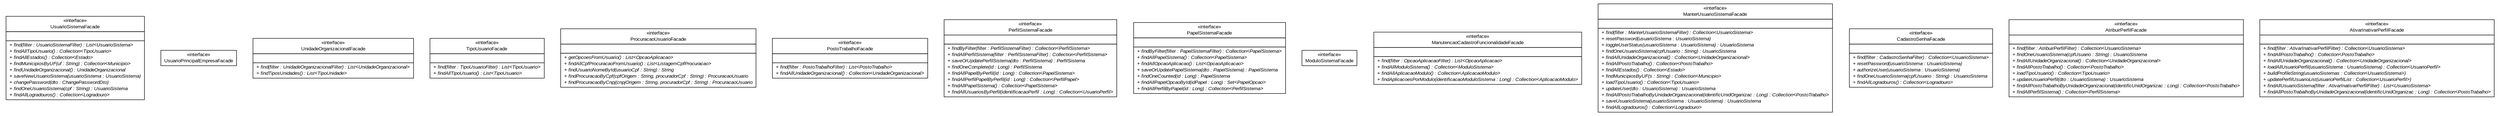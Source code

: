 #!/usr/local/bin/dot
#
# Class diagram 
# Generated by UMLGraph version R5_6 (http://www.umlgraph.org/)
#

digraph G {
	edge [fontname="arial",fontsize=10,labelfontname="arial",labelfontsize=10];
	node [fontname="arial",fontsize=10,shape=plaintext];
	nodesep=0.25;
	ranksep=0.5;
	// br.gov.to.sefaz.seg.business.gestao.facade.UsuarioSistemaFacade
	c2524 [label=<<table title="br.gov.to.sefaz.seg.business.gestao.facade.UsuarioSistemaFacade" border="0" cellborder="1" cellspacing="0" cellpadding="2" port="p" href="./UsuarioSistemaFacade.html">
		<tr><td><table border="0" cellspacing="0" cellpadding="1">
<tr><td align="center" balign="center"> &#171;interface&#187; </td></tr>
<tr><td align="center" balign="center"> UsuarioSistemaFacade </td></tr>
		</table></td></tr>
		<tr><td><table border="0" cellspacing="0" cellpadding="1">
<tr><td align="left" balign="left">  </td></tr>
		</table></td></tr>
		<tr><td><table border="0" cellspacing="0" cellpadding="1">
<tr><td align="left" balign="left"><font face="arial italic" point-size="10.0"> + find(filter : UsuarioSistemaFilter) : List&lt;UsuarioSistema&gt; </font></td></tr>
<tr><td align="left" balign="left"><font face="arial italic" point-size="10.0"> + findAllTipoUsuario() : Collection&lt;TipoUsuario&gt; </font></td></tr>
<tr><td align="left" balign="left"><font face="arial italic" point-size="10.0"> + findAllEstados() : Collection&lt;Estado&gt; </font></td></tr>
<tr><td align="left" balign="left"><font face="arial italic" point-size="10.0"> + findMunicipiosByUF(uf : String) : Collection&lt;Municipio&gt; </font></td></tr>
<tr><td align="left" balign="left"><font face="arial italic" point-size="10.0"> + findUnidadeOrganizacional() : UnidadeOrganizacional </font></td></tr>
<tr><td align="left" balign="left"><font face="arial italic" point-size="10.0"> + saveNewUsuarioSistema(usuarioSistema : UsuarioSistema) </font></td></tr>
<tr><td align="left" balign="left"><font face="arial italic" point-size="10.0"> + changePassword(dto : ChangePasswordDto) </font></td></tr>
<tr><td align="left" balign="left"><font face="arial italic" point-size="10.0"> + findOneUsuarioSistema(cpf : String) : UsuarioSistema </font></td></tr>
<tr><td align="left" balign="left"><font face="arial italic" point-size="10.0"> + findAllLogradouros() : Collection&lt;Logradouro&gt; </font></td></tr>
		</table></td></tr>
		</table>>, URL="./UsuarioSistemaFacade.html", fontname="arial", fontcolor="black", fontsize=10.0];
	// br.gov.to.sefaz.seg.business.gestao.facade.UsuarioPrincipalEmpresaFacade
	c2525 [label=<<table title="br.gov.to.sefaz.seg.business.gestao.facade.UsuarioPrincipalEmpresaFacade" border="0" cellborder="1" cellspacing="0" cellpadding="2" port="p" href="./UsuarioPrincipalEmpresaFacade.html">
		<tr><td><table border="0" cellspacing="0" cellpadding="1">
<tr><td align="center" balign="center"> &#171;interface&#187; </td></tr>
<tr><td align="center" balign="center"> UsuarioPrincipalEmpresaFacade </td></tr>
		</table></td></tr>
		</table>>, URL="./UsuarioPrincipalEmpresaFacade.html", fontname="arial", fontcolor="black", fontsize=10.0];
	// br.gov.to.sefaz.seg.business.gestao.facade.UnidadeOrganizacionalFacade
	c2526 [label=<<table title="br.gov.to.sefaz.seg.business.gestao.facade.UnidadeOrganizacionalFacade" border="0" cellborder="1" cellspacing="0" cellpadding="2" port="p" href="./UnidadeOrganizacionalFacade.html">
		<tr><td><table border="0" cellspacing="0" cellpadding="1">
<tr><td align="center" balign="center"> &#171;interface&#187; </td></tr>
<tr><td align="center" balign="center"> UnidadeOrganizacionalFacade </td></tr>
		</table></td></tr>
		<tr><td><table border="0" cellspacing="0" cellpadding="1">
<tr><td align="left" balign="left">  </td></tr>
		</table></td></tr>
		<tr><td><table border="0" cellspacing="0" cellpadding="1">
<tr><td align="left" balign="left"><font face="arial italic" point-size="10.0"> + find(filter : UnidadeOrganizacionalFilter) : List&lt;UnidadeOrganizacional&gt; </font></td></tr>
<tr><td align="left" balign="left"><font face="arial italic" point-size="10.0"> + findTiposUnidades() : List&lt;TipoUnidade&gt; </font></td></tr>
		</table></td></tr>
		</table>>, URL="./UnidadeOrganizacionalFacade.html", fontname="arial", fontcolor="black", fontsize=10.0];
	// br.gov.to.sefaz.seg.business.gestao.facade.TipoUsuarioFacade
	c2527 [label=<<table title="br.gov.to.sefaz.seg.business.gestao.facade.TipoUsuarioFacade" border="0" cellborder="1" cellspacing="0" cellpadding="2" port="p" href="./TipoUsuarioFacade.html">
		<tr><td><table border="0" cellspacing="0" cellpadding="1">
<tr><td align="center" balign="center"> &#171;interface&#187; </td></tr>
<tr><td align="center" balign="center"> TipoUsuarioFacade </td></tr>
		</table></td></tr>
		<tr><td><table border="0" cellspacing="0" cellpadding="1">
<tr><td align="left" balign="left">  </td></tr>
		</table></td></tr>
		<tr><td><table border="0" cellspacing="0" cellpadding="1">
<tr><td align="left" balign="left"><font face="arial italic" point-size="10.0"> + find(filter : TipoUsuarioFilter) : List&lt;TipoUsuario&gt; </font></td></tr>
<tr><td align="left" balign="left"><font face="arial italic" point-size="10.0"> + findAllTipoUsuario() : List&lt;TipoUsuario&gt; </font></td></tr>
		</table></td></tr>
		</table>>, URL="./TipoUsuarioFacade.html", fontname="arial", fontcolor="black", fontsize=10.0];
	// br.gov.to.sefaz.seg.business.gestao.facade.ProcuracaoUsuarioFacade
	c2528 [label=<<table title="br.gov.to.sefaz.seg.business.gestao.facade.ProcuracaoUsuarioFacade" border="0" cellborder="1" cellspacing="0" cellpadding="2" port="p" href="./ProcuracaoUsuarioFacade.html">
		<tr><td><table border="0" cellspacing="0" cellpadding="1">
<tr><td align="center" balign="center"> &#171;interface&#187; </td></tr>
<tr><td align="center" balign="center"> ProcuracaoUsuarioFacade </td></tr>
		</table></td></tr>
		<tr><td><table border="0" cellspacing="0" cellpadding="1">
<tr><td align="left" balign="left">  </td></tr>
		</table></td></tr>
		<tr><td><table border="0" cellspacing="0" cellpadding="1">
<tr><td align="left" balign="left"><font face="arial italic" point-size="10.0"> + getOpcoesFromUsuario() : List&lt;OpcaoAplicacao&gt; </font></td></tr>
<tr><td align="left" balign="left"><font face="arial italic" point-size="10.0"> + findAllCpfProcuracaoFromUsuario() : List&lt;ListagemCpfProcuracao&gt; </font></td></tr>
<tr><td align="left" balign="left"><font face="arial italic" point-size="10.0"> + findUsuarioNomeById(usuarioCpf : String) : String </font></td></tr>
<tr><td align="left" balign="left"><font face="arial italic" point-size="10.0"> + findProcuracaoByCpf(cpfOrigem : String, procuradorCpf : String) : ProcuracaoUsuario </font></td></tr>
<tr><td align="left" balign="left"><font face="arial italic" point-size="10.0"> + findProcuracaoByCnpj(cnpjOrigem : String, procuradorCpf : String) : ProcuracaoUsuario </font></td></tr>
		</table></td></tr>
		</table>>, URL="./ProcuracaoUsuarioFacade.html", fontname="arial", fontcolor="black", fontsize=10.0];
	// br.gov.to.sefaz.seg.business.gestao.facade.PostoTrabalhoFacade
	c2529 [label=<<table title="br.gov.to.sefaz.seg.business.gestao.facade.PostoTrabalhoFacade" border="0" cellborder="1" cellspacing="0" cellpadding="2" port="p" href="./PostoTrabalhoFacade.html">
		<tr><td><table border="0" cellspacing="0" cellpadding="1">
<tr><td align="center" balign="center"> &#171;interface&#187; </td></tr>
<tr><td align="center" balign="center"> PostoTrabalhoFacade </td></tr>
		</table></td></tr>
		<tr><td><table border="0" cellspacing="0" cellpadding="1">
<tr><td align="left" balign="left">  </td></tr>
		</table></td></tr>
		<tr><td><table border="0" cellspacing="0" cellpadding="1">
<tr><td align="left" balign="left"><font face="arial italic" point-size="10.0"> + find(filter : PostoTrabalhoFilter) : List&lt;PostoTrabalho&gt; </font></td></tr>
<tr><td align="left" balign="left"><font face="arial italic" point-size="10.0"> + findAllUnidadeOrganizacional() : Collection&lt;UnidadeOrganizacional&gt; </font></td></tr>
		</table></td></tr>
		</table>>, URL="./PostoTrabalhoFacade.html", fontname="arial", fontcolor="black", fontsize=10.0];
	// br.gov.to.sefaz.seg.business.gestao.facade.PerfilSistemaFacade
	c2530 [label=<<table title="br.gov.to.sefaz.seg.business.gestao.facade.PerfilSistemaFacade" border="0" cellborder="1" cellspacing="0" cellpadding="2" port="p" href="./PerfilSistemaFacade.html">
		<tr><td><table border="0" cellspacing="0" cellpadding="1">
<tr><td align="center" balign="center"> &#171;interface&#187; </td></tr>
<tr><td align="center" balign="center"> PerfilSistemaFacade </td></tr>
		</table></td></tr>
		<tr><td><table border="0" cellspacing="0" cellpadding="1">
<tr><td align="left" balign="left">  </td></tr>
		</table></td></tr>
		<tr><td><table border="0" cellspacing="0" cellpadding="1">
<tr><td align="left" balign="left"><font face="arial italic" point-size="10.0"> + findByFilter(filter : PerfilSistemaFilter) : Collection&lt;PerfilSistema&gt; </font></td></tr>
<tr><td align="left" balign="left"><font face="arial italic" point-size="10.0"> + findAllPerfilSistema(filter : PerfilSistemaFilter) : Collection&lt;PerfilSistema&gt; </font></td></tr>
<tr><td align="left" balign="left"><font face="arial italic" point-size="10.0"> + saveOrUpdatePerfilSistema(dto : PerfilSistema) : PerfilSistema </font></td></tr>
<tr><td align="left" balign="left"><font face="arial italic" point-size="10.0"> + findOneComplete(id : Long) : PerfilSistema </font></td></tr>
<tr><td align="left" balign="left"><font face="arial italic" point-size="10.0"> + findAllPapelByPerfil(id : Long) : Collection&lt;PapelSistema&gt; </font></td></tr>
<tr><td align="left" balign="left"><font face="arial italic" point-size="10.0"> + findAllPerfilPapelByPerfil(id : Long) : Collection&lt;PerfilPapel&gt; </font></td></tr>
<tr><td align="left" balign="left"><font face="arial italic" point-size="10.0"> + findAllPapelSistema() : Collection&lt;PapelSistema&gt; </font></td></tr>
<tr><td align="left" balign="left"><font face="arial italic" point-size="10.0"> + findAllUsuariosByPerfil(identificacaoPerfil : Long) : Collection&lt;UsuarioPerfil&gt; </font></td></tr>
		</table></td></tr>
		</table>>, URL="./PerfilSistemaFacade.html", fontname="arial", fontcolor="black", fontsize=10.0];
	// br.gov.to.sefaz.seg.business.gestao.facade.PapelSistemaFacade
	c2531 [label=<<table title="br.gov.to.sefaz.seg.business.gestao.facade.PapelSistemaFacade" border="0" cellborder="1" cellspacing="0" cellpadding="2" port="p" href="./PapelSistemaFacade.html">
		<tr><td><table border="0" cellspacing="0" cellpadding="1">
<tr><td align="center" balign="center"> &#171;interface&#187; </td></tr>
<tr><td align="center" balign="center"> PapelSistemaFacade </td></tr>
		</table></td></tr>
		<tr><td><table border="0" cellspacing="0" cellpadding="1">
<tr><td align="left" balign="left">  </td></tr>
		</table></td></tr>
		<tr><td><table border="0" cellspacing="0" cellpadding="1">
<tr><td align="left" balign="left"><font face="arial italic" point-size="10.0"> + findByFilter(filter : PapelSistemaFilter) : Collection&lt;PapelSistema&gt; </font></td></tr>
<tr><td align="left" balign="left"><font face="arial italic" point-size="10.0"> + findAllPapelSistema() : Collection&lt;PapelSistema&gt; </font></td></tr>
<tr><td align="left" balign="left"><font face="arial italic" point-size="10.0"> + findAllOpcaoAplicacao() : List&lt;OpcaoAplicacao&gt; </font></td></tr>
<tr><td align="left" balign="left"><font face="arial italic" point-size="10.0"> + saveOrUpdatePapelSistema(dto : PapelSistema) : PapelSistema </font></td></tr>
<tr><td align="left" balign="left"><font face="arial italic" point-size="10.0"> + findOneCounted(id : Long) : PapelSistema </font></td></tr>
<tr><td align="left" balign="left"><font face="arial italic" point-size="10.0"> + findAllPapelOpcaoById(idPapel : Long) : Set&lt;PapelOpcao&gt; </font></td></tr>
<tr><td align="left" balign="left"><font face="arial italic" point-size="10.0"> + findAllPerfilByPapel(id : Long) : Collection&lt;PerfilSistema&gt; </font></td></tr>
		</table></td></tr>
		</table>>, URL="./PapelSistemaFacade.html", fontname="arial", fontcolor="black", fontsize=10.0];
	// br.gov.to.sefaz.seg.business.gestao.facade.ModuloSistemaFacade
	c2532 [label=<<table title="br.gov.to.sefaz.seg.business.gestao.facade.ModuloSistemaFacade" border="0" cellborder="1" cellspacing="0" cellpadding="2" port="p" href="./ModuloSistemaFacade.html">
		<tr><td><table border="0" cellspacing="0" cellpadding="1">
<tr><td align="center" balign="center"> &#171;interface&#187; </td></tr>
<tr><td align="center" balign="center"> ModuloSistemaFacade </td></tr>
		</table></td></tr>
		</table>>, URL="./ModuloSistemaFacade.html", fontname="arial", fontcolor="black", fontsize=10.0];
	// br.gov.to.sefaz.seg.business.gestao.facade.ManutencaoCadastroFuncionalidadeFacade
	c2533 [label=<<table title="br.gov.to.sefaz.seg.business.gestao.facade.ManutencaoCadastroFuncionalidadeFacade" border="0" cellborder="1" cellspacing="0" cellpadding="2" port="p" href="./ManutencaoCadastroFuncionalidadeFacade.html">
		<tr><td><table border="0" cellspacing="0" cellpadding="1">
<tr><td align="center" balign="center"> &#171;interface&#187; </td></tr>
<tr><td align="center" balign="center"> ManutencaoCadastroFuncionalidadeFacade </td></tr>
		</table></td></tr>
		<tr><td><table border="0" cellspacing="0" cellpadding="1">
<tr><td align="left" balign="left">  </td></tr>
		</table></td></tr>
		<tr><td><table border="0" cellspacing="0" cellpadding="1">
<tr><td align="left" balign="left"><font face="arial italic" point-size="10.0"> + find(filter : OpcaoAplicacaoFilter) : List&lt;OpcaoAplicacao&gt; </font></td></tr>
<tr><td align="left" balign="left"><font face="arial italic" point-size="10.0"> + findAllModuloSistema() : Collection&lt;ModuloSistema&gt; </font></td></tr>
<tr><td align="left" balign="left"><font face="arial italic" point-size="10.0"> + findAllAplicacaoModulo() : Collection&lt;AplicacaoModulo&gt; </font></td></tr>
<tr><td align="left" balign="left"><font face="arial italic" point-size="10.0"> + findAplicacoesPorModulo(identificacaoModuloSistema : Long) : Collection&lt;AplicacaoModulo&gt; </font></td></tr>
		</table></td></tr>
		</table>>, URL="./ManutencaoCadastroFuncionalidadeFacade.html", fontname="arial", fontcolor="black", fontsize=10.0];
	// br.gov.to.sefaz.seg.business.gestao.facade.ManterUsuarioSistemaFacade
	c2534 [label=<<table title="br.gov.to.sefaz.seg.business.gestao.facade.ManterUsuarioSistemaFacade" border="0" cellborder="1" cellspacing="0" cellpadding="2" port="p" href="./ManterUsuarioSistemaFacade.html">
		<tr><td><table border="0" cellspacing="0" cellpadding="1">
<tr><td align="center" balign="center"> &#171;interface&#187; </td></tr>
<tr><td align="center" balign="center"> ManterUsuarioSistemaFacade </td></tr>
		</table></td></tr>
		<tr><td><table border="0" cellspacing="0" cellpadding="1">
<tr><td align="left" balign="left">  </td></tr>
		</table></td></tr>
		<tr><td><table border="0" cellspacing="0" cellpadding="1">
<tr><td align="left" balign="left"><font face="arial italic" point-size="10.0"> + find(filter : ManterUsuarioSistemaFilter) : Collection&lt;UsuarioSistema&gt; </font></td></tr>
<tr><td align="left" balign="left"><font face="arial italic" point-size="10.0"> + resetPassword(usuarioSistema : UsuarioSistema) </font></td></tr>
<tr><td align="left" balign="left"><font face="arial italic" point-size="10.0"> + toggleUserStatus(usuarioSistema : UsuarioSistema) : UsuarioSistema </font></td></tr>
<tr><td align="left" balign="left"><font face="arial italic" point-size="10.0"> + findOneUsuarioSistema(cpfUsuario : String) : UsuarioSistema </font></td></tr>
<tr><td align="left" balign="left"><font face="arial italic" point-size="10.0"> + findAllUnidadeOrganizacional() : Collection&lt;UnidadeOrganizacional&gt; </font></td></tr>
<tr><td align="left" balign="left"><font face="arial italic" point-size="10.0"> + findAllPostoTrabalho() : Collection&lt;PostoTrabalho&gt; </font></td></tr>
<tr><td align="left" balign="left"><font face="arial italic" point-size="10.0"> + findAllEstados() : Collection&lt;Estado&gt; </font></td></tr>
<tr><td align="left" balign="left"><font face="arial italic" point-size="10.0"> + findMunicipiosByUF(s : String) : Collection&lt;Municipio&gt; </font></td></tr>
<tr><td align="left" balign="left"><font face="arial italic" point-size="10.0"> + loadTipoUsuario() : Collection&lt;TipoUsuario&gt; </font></td></tr>
<tr><td align="left" balign="left"><font face="arial italic" point-size="10.0"> + updateUser(dto : UsuarioSistema) : UsuarioSistema </font></td></tr>
<tr><td align="left" balign="left"><font face="arial italic" point-size="10.0"> + findAllPostoTrabalhoByUnidadeOrganizacional(identificUnidOrganizac : Long) : Collection&lt;PostoTrabalho&gt; </font></td></tr>
<tr><td align="left" balign="left"><font face="arial italic" point-size="10.0"> + saveUsuarioSistema(usuarioSistema : UsuarioSistema) : UsuarioSistema </font></td></tr>
<tr><td align="left" balign="left"><font face="arial italic" point-size="10.0"> + findAllLogradouros() : Collection&lt;Logradouro&gt; </font></td></tr>
		</table></td></tr>
		</table>>, URL="./ManterUsuarioSistemaFacade.html", fontname="arial", fontcolor="black", fontsize=10.0];
	// br.gov.to.sefaz.seg.business.gestao.facade.CadastroSenhaFacade
	c2535 [label=<<table title="br.gov.to.sefaz.seg.business.gestao.facade.CadastroSenhaFacade" border="0" cellborder="1" cellspacing="0" cellpadding="2" port="p" href="./CadastroSenhaFacade.html">
		<tr><td><table border="0" cellspacing="0" cellpadding="1">
<tr><td align="center" balign="center"> &#171;interface&#187; </td></tr>
<tr><td align="center" balign="center"> CadastroSenhaFacade </td></tr>
		</table></td></tr>
		<tr><td><table border="0" cellspacing="0" cellpadding="1">
<tr><td align="left" balign="left">  </td></tr>
		</table></td></tr>
		<tr><td><table border="0" cellspacing="0" cellpadding="1">
<tr><td align="left" balign="left"><font face="arial italic" point-size="10.0"> + find(filter : CadastroSenhaFilter) : Collection&lt;UsuarioSistema&gt; </font></td></tr>
<tr><td align="left" balign="left"><font face="arial italic" point-size="10.0"> + resetPassword(usuarioSistema : UsuarioSistema) </font></td></tr>
<tr><td align="left" balign="left"><font face="arial italic" point-size="10.0"> + authorizeUser(usuarioSistema : UsuarioSistema) </font></td></tr>
<tr><td align="left" balign="left"><font face="arial italic" point-size="10.0"> + findOneUsuarioSistema(cpfUsuario : String) : UsuarioSistema </font></td></tr>
<tr><td align="left" balign="left"><font face="arial italic" point-size="10.0"> + findAllLogradouros() : Collection&lt;Logradouro&gt; </font></td></tr>
		</table></td></tr>
		</table>>, URL="./CadastroSenhaFacade.html", fontname="arial", fontcolor="black", fontsize=10.0];
	// br.gov.to.sefaz.seg.business.gestao.facade.AtribuirPerfilFacade
	c2536 [label=<<table title="br.gov.to.sefaz.seg.business.gestao.facade.AtribuirPerfilFacade" border="0" cellborder="1" cellspacing="0" cellpadding="2" port="p" href="./AtribuirPerfilFacade.html">
		<tr><td><table border="0" cellspacing="0" cellpadding="1">
<tr><td align="center" balign="center"> &#171;interface&#187; </td></tr>
<tr><td align="center" balign="center"> AtribuirPerfilFacade </td></tr>
		</table></td></tr>
		<tr><td><table border="0" cellspacing="0" cellpadding="1">
<tr><td align="left" balign="left">  </td></tr>
		</table></td></tr>
		<tr><td><table border="0" cellspacing="0" cellpadding="1">
<tr><td align="left" balign="left"><font face="arial italic" point-size="10.0"> + find(filter : AtribuirPerfilFilter) : Collection&lt;UsuarioSistema&gt; </font></td></tr>
<tr><td align="left" balign="left"><font face="arial italic" point-size="10.0"> + findOneUsuarioSistema(cpfUsuario : String) : UsuarioSistema </font></td></tr>
<tr><td align="left" balign="left"><font face="arial italic" point-size="10.0"> + findAllUnidadeOrganizacional() : Collection&lt;UnidadeOrganizacional&gt; </font></td></tr>
<tr><td align="left" balign="left"><font face="arial italic" point-size="10.0"> + findAllPostoTrabalho() : Collection&lt;PostoTrabalho&gt; </font></td></tr>
<tr><td align="left" balign="left"><font face="arial italic" point-size="10.0"> + loadTipoUsuario() : Collection&lt;TipoUsuario&gt; </font></td></tr>
<tr><td align="left" balign="left"><font face="arial italic" point-size="10.0"> + updateUsuarioPerfil(dto : UsuarioSistema) : UsuarioSistema </font></td></tr>
<tr><td align="left" balign="left"><font face="arial italic" point-size="10.0"> + findAllPostoTrabalhoByUnidadeOrganizacional(identificUnidOrganizac : Long) : Collection&lt;PostoTrabalho&gt; </font></td></tr>
<tr><td align="left" balign="left"><font face="arial italic" point-size="10.0"> + findAllPerfilSistema() : Collection&lt;PerfilSistema&gt; </font></td></tr>
		</table></td></tr>
		</table>>, URL="./AtribuirPerfilFacade.html", fontname="arial", fontcolor="black", fontsize=10.0];
	// br.gov.to.sefaz.seg.business.gestao.facade.AtivarInativarPerfilFacade
	c2537 [label=<<table title="br.gov.to.sefaz.seg.business.gestao.facade.AtivarInativarPerfilFacade" border="0" cellborder="1" cellspacing="0" cellpadding="2" port="p" href="./AtivarInativarPerfilFacade.html">
		<tr><td><table border="0" cellspacing="0" cellpadding="1">
<tr><td align="center" balign="center"> &#171;interface&#187; </td></tr>
<tr><td align="center" balign="center"> AtivarInativarPerfilFacade </td></tr>
		</table></td></tr>
		<tr><td><table border="0" cellspacing="0" cellpadding="1">
<tr><td align="left" balign="left">  </td></tr>
		</table></td></tr>
		<tr><td><table border="0" cellspacing="0" cellpadding="1">
<tr><td align="left" balign="left"><font face="arial italic" point-size="10.0"> + find(filter : AtivarInativarPerfilFilter) : Collection&lt;UsuarioSistema&gt; </font></td></tr>
<tr><td align="left" balign="left"><font face="arial italic" point-size="10.0"> + findAllPostoTrabalho() : Collection&lt;PostoTrabalho&gt; </font></td></tr>
<tr><td align="left" balign="left"><font face="arial italic" point-size="10.0"> + findAllUnidadeOrganizacional() : Collection&lt;UnidadeOrganizacional&gt; </font></td></tr>
<tr><td align="left" balign="left"><font face="arial italic" point-size="10.0"> + loadAllUsuarioPerfil(usuarioSistema : UsuarioSistema) : Collection&lt;UsuarioPerfil&gt; </font></td></tr>
<tr><td align="left" balign="left"><font face="arial italic" point-size="10.0"> + buildProfileString(usuarioSistemas : Collection&lt;UsuarioSistema&gt;) </font></td></tr>
<tr><td align="left" balign="left"><font face="arial italic" point-size="10.0"> + updatePerfilUsuarioList(usuarioPerfilList : Collection&lt;UsuarioPerfil&gt;) </font></td></tr>
<tr><td align="left" balign="left"><font face="arial italic" point-size="10.0"> + findAllUsuarioSistema(filter : AtivarInativarPerfilFilter) : List&lt;UsuarioSistema&gt; </font></td></tr>
<tr><td align="left" balign="left"><font face="arial italic" point-size="10.0"> + findAllPostoTrabalhoByUnidadeOrganizacional(identificUnidOrganizac : Long) : Collection&lt;PostoTrabalho&gt; </font></td></tr>
		</table></td></tr>
		</table>>, URL="./AtivarInativarPerfilFacade.html", fontname="arial", fontcolor="black", fontsize=10.0];
}

